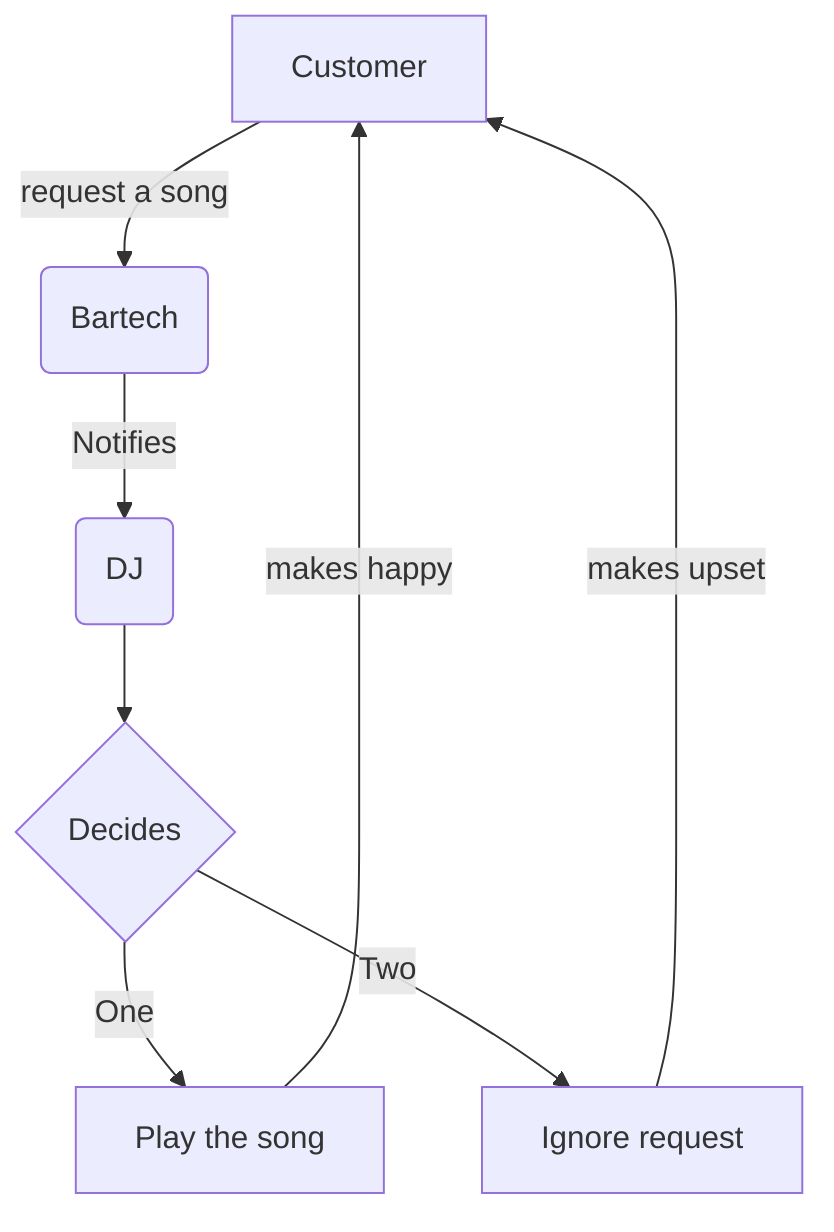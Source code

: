 flowchart TD
    A[Customer] -->|request a song| B(Bartech)
    B --> |Notifies| C(DJ)
    C --> CC{Decides}
    CC -->|One| D[Play the song]
    CC -->|Two| E[Ignore request]
    D --> |makes happy| A
    E --> |makes upset| A